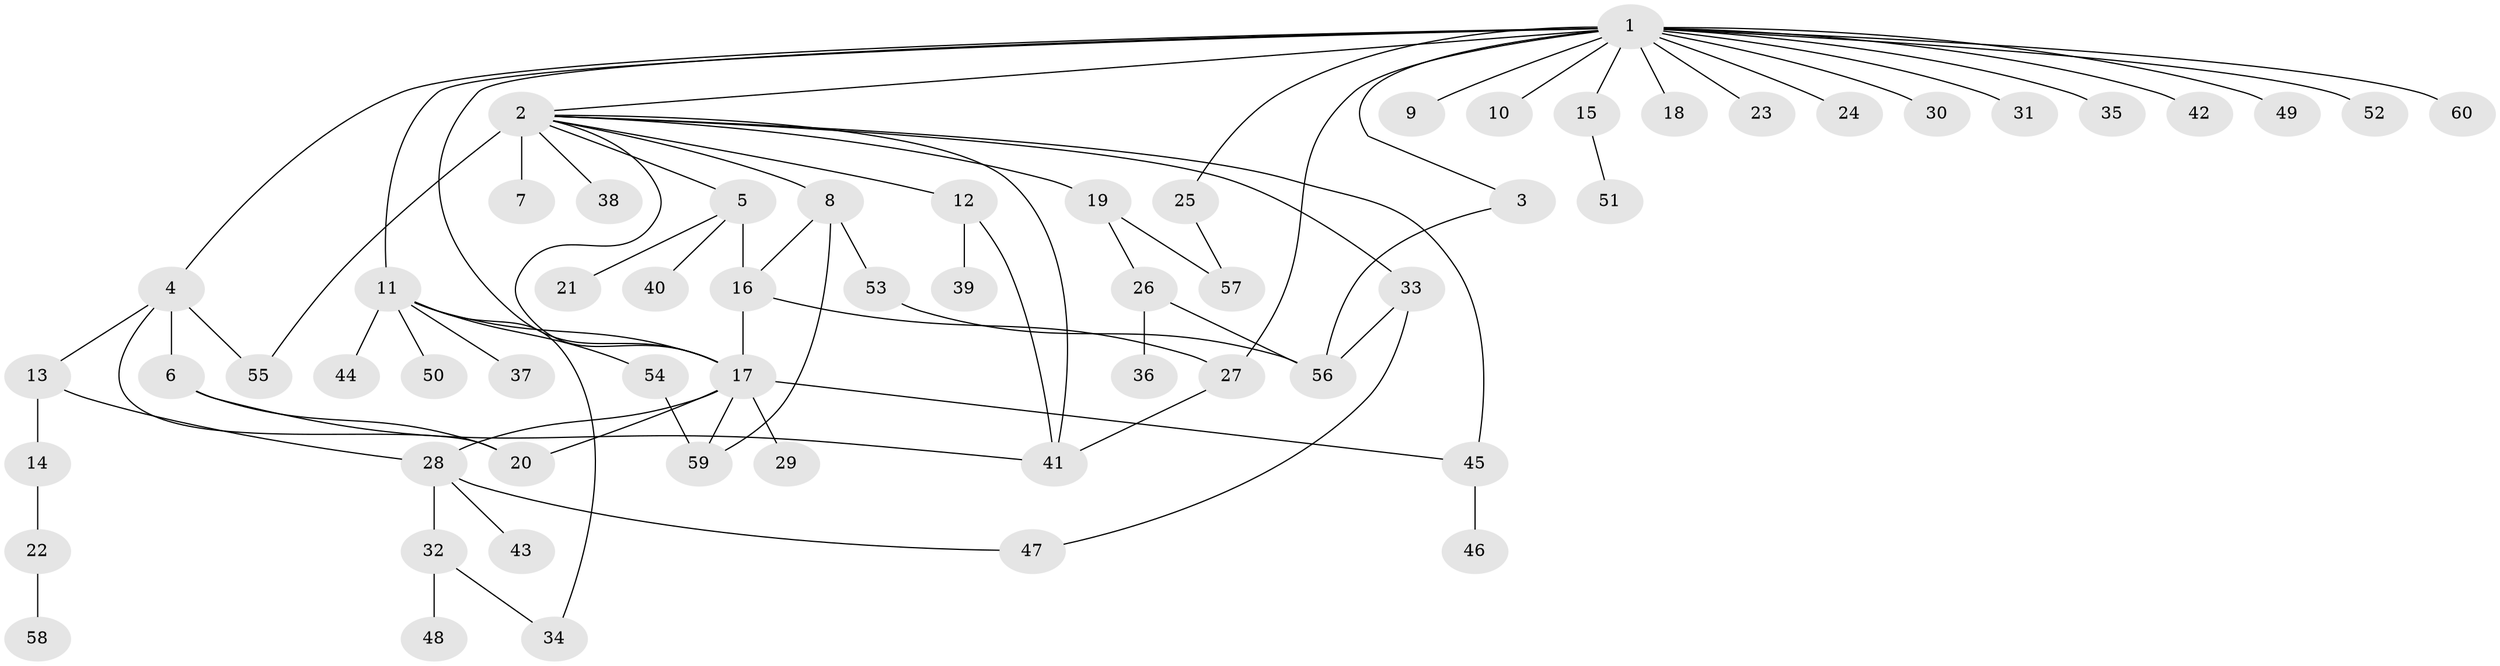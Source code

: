 // original degree distribution, {22: 0.00847457627118644, 24: 0.00847457627118644, 3: 0.059322033898305086, 5: 0.059322033898305086, 7: 0.00847457627118644, 1: 0.5847457627118644, 8: 0.00847457627118644, 4: 0.05084745762711865, 2: 0.1864406779661017, 10: 0.01694915254237288, 6: 0.00847457627118644}
// Generated by graph-tools (version 1.1) at 2025/35/03/09/25 02:35:33]
// undirected, 60 vertices, 80 edges
graph export_dot {
graph [start="1"]
  node [color=gray90,style=filled];
  1;
  2;
  3;
  4;
  5;
  6;
  7;
  8;
  9;
  10;
  11;
  12;
  13;
  14;
  15;
  16;
  17;
  18;
  19;
  20;
  21;
  22;
  23;
  24;
  25;
  26;
  27;
  28;
  29;
  30;
  31;
  32;
  33;
  34;
  35;
  36;
  37;
  38;
  39;
  40;
  41;
  42;
  43;
  44;
  45;
  46;
  47;
  48;
  49;
  50;
  51;
  52;
  53;
  54;
  55;
  56;
  57;
  58;
  59;
  60;
  1 -- 2 [weight=1.0];
  1 -- 3 [weight=1.0];
  1 -- 4 [weight=1.0];
  1 -- 9 [weight=1.0];
  1 -- 10 [weight=1.0];
  1 -- 11 [weight=1.0];
  1 -- 15 [weight=1.0];
  1 -- 17 [weight=1.0];
  1 -- 18 [weight=1.0];
  1 -- 23 [weight=1.0];
  1 -- 24 [weight=1.0];
  1 -- 25 [weight=1.0];
  1 -- 27 [weight=1.0];
  1 -- 30 [weight=1.0];
  1 -- 31 [weight=1.0];
  1 -- 35 [weight=1.0];
  1 -- 42 [weight=1.0];
  1 -- 49 [weight=1.0];
  1 -- 52 [weight=1.0];
  1 -- 60 [weight=1.0];
  2 -- 5 [weight=1.0];
  2 -- 7 [weight=11.0];
  2 -- 8 [weight=1.0];
  2 -- 12 [weight=1.0];
  2 -- 17 [weight=1.0];
  2 -- 19 [weight=1.0];
  2 -- 33 [weight=1.0];
  2 -- 38 [weight=1.0];
  2 -- 41 [weight=1.0];
  2 -- 45 [weight=1.0];
  2 -- 55 [weight=1.0];
  3 -- 56 [weight=1.0];
  4 -- 6 [weight=4.0];
  4 -- 13 [weight=1.0];
  4 -- 20 [weight=1.0];
  4 -- 55 [weight=1.0];
  5 -- 16 [weight=1.0];
  5 -- 21 [weight=1.0];
  5 -- 40 [weight=1.0];
  6 -- 20 [weight=1.0];
  6 -- 41 [weight=1.0];
  8 -- 16 [weight=1.0];
  8 -- 53 [weight=1.0];
  8 -- 59 [weight=1.0];
  11 -- 17 [weight=1.0];
  11 -- 34 [weight=1.0];
  11 -- 37 [weight=1.0];
  11 -- 44 [weight=1.0];
  11 -- 50 [weight=1.0];
  11 -- 54 [weight=1.0];
  12 -- 39 [weight=1.0];
  12 -- 41 [weight=1.0];
  13 -- 14 [weight=3.0];
  13 -- 28 [weight=1.0];
  14 -- 22 [weight=1.0];
  15 -- 51 [weight=1.0];
  16 -- 17 [weight=1.0];
  16 -- 27 [weight=6.0];
  17 -- 20 [weight=1.0];
  17 -- 28 [weight=1.0];
  17 -- 29 [weight=1.0];
  17 -- 45 [weight=1.0];
  17 -- 59 [weight=1.0];
  19 -- 26 [weight=1.0];
  19 -- 57 [weight=1.0];
  22 -- 58 [weight=1.0];
  25 -- 57 [weight=1.0];
  26 -- 36 [weight=1.0];
  26 -- 56 [weight=1.0];
  27 -- 41 [weight=1.0];
  28 -- 32 [weight=1.0];
  28 -- 43 [weight=1.0];
  28 -- 47 [weight=1.0];
  32 -- 34 [weight=1.0];
  32 -- 48 [weight=2.0];
  33 -- 47 [weight=1.0];
  33 -- 56 [weight=1.0];
  45 -- 46 [weight=2.0];
  53 -- 56 [weight=1.0];
  54 -- 59 [weight=1.0];
}
